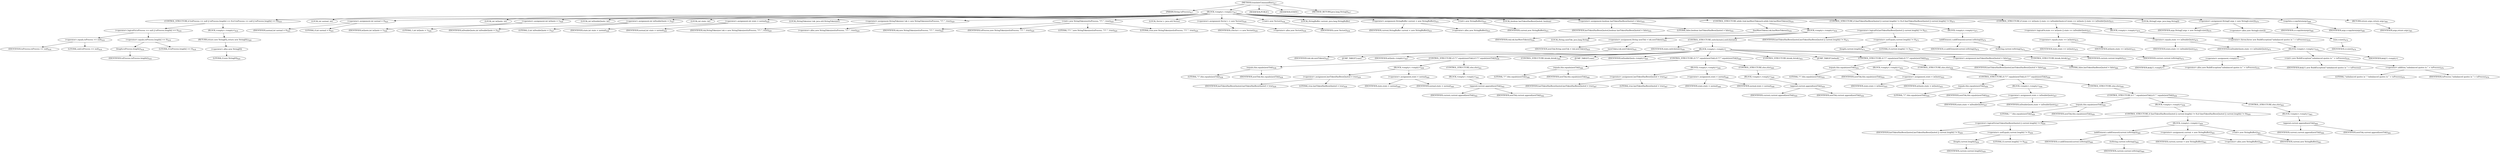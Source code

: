 digraph "translateCommandline" {  
"737" [label = <(METHOD,translateCommandline)<SUB>417</SUB>> ]
"738" [label = <(PARAM,String toProcess)<SUB>417</SUB>> ]
"739" [label = <(BLOCK,&lt;empty&gt;,&lt;empty&gt;)<SUB>417</SUB>> ]
"740" [label = <(CONTROL_STRUCTURE,if (toProcess == null || toProcess.length() == 0),if (toProcess == null || toProcess.length() == 0))<SUB>418</SUB>> ]
"741" [label = <(&lt;operator&gt;.logicalOr,toProcess == null || toProcess.length() == 0)<SUB>418</SUB>> ]
"742" [label = <(&lt;operator&gt;.equals,toProcess == null)<SUB>418</SUB>> ]
"743" [label = <(IDENTIFIER,toProcess,toProcess == null)<SUB>418</SUB>> ]
"744" [label = <(LITERAL,null,toProcess == null)<SUB>418</SUB>> ]
"745" [label = <(&lt;operator&gt;.equals,toProcess.length() == 0)<SUB>418</SUB>> ]
"746" [label = <(length,toProcess.length())<SUB>418</SUB>> ]
"747" [label = <(IDENTIFIER,toProcess,toProcess.length())<SUB>418</SUB>> ]
"748" [label = <(LITERAL,0,toProcess.length() == 0)<SUB>418</SUB>> ]
"749" [label = <(BLOCK,&lt;empty&gt;,&lt;empty&gt;)<SUB>418</SUB>> ]
"750" [label = <(RETURN,return new String[0];,return new String[0];)<SUB>420</SUB>> ]
"751" [label = <(&lt;operator&gt;.alloc,new String[0])> ]
"752" [label = <(LITERAL,0,new String[0])<SUB>420</SUB>> ]
"753" [label = <(LOCAL,int normal: int)> ]
"754" [label = <(&lt;operator&gt;.assignment,int normal = 0)<SUB>425</SUB>> ]
"755" [label = <(IDENTIFIER,normal,int normal = 0)<SUB>425</SUB>> ]
"756" [label = <(LITERAL,0,int normal = 0)<SUB>425</SUB>> ]
"757" [label = <(LOCAL,int inQuote: int)> ]
"758" [label = <(&lt;operator&gt;.assignment,int inQuote = 1)<SUB>426</SUB>> ]
"759" [label = <(IDENTIFIER,inQuote,int inQuote = 1)<SUB>426</SUB>> ]
"760" [label = <(LITERAL,1,int inQuote = 1)<SUB>426</SUB>> ]
"761" [label = <(LOCAL,int inDoubleQuote: int)> ]
"762" [label = <(&lt;operator&gt;.assignment,int inDoubleQuote = 2)<SUB>427</SUB>> ]
"763" [label = <(IDENTIFIER,inDoubleQuote,int inDoubleQuote = 2)<SUB>427</SUB>> ]
"764" [label = <(LITERAL,2,int inDoubleQuote = 2)<SUB>427</SUB>> ]
"765" [label = <(LOCAL,int state: int)> ]
"766" [label = <(&lt;operator&gt;.assignment,int state = normal)<SUB>428</SUB>> ]
"767" [label = <(IDENTIFIER,state,int state = normal)<SUB>428</SUB>> ]
"768" [label = <(IDENTIFIER,normal,int state = normal)<SUB>428</SUB>> ]
"59" [label = <(LOCAL,StringTokenizer tok: java.util.StringTokenizer)> ]
"769" [label = <(&lt;operator&gt;.assignment,StringTokenizer tok = new StringTokenizer(toProcess, &quot;\&quot;\' &quot;, true))<SUB>429</SUB>> ]
"770" [label = <(IDENTIFIER,tok,StringTokenizer tok = new StringTokenizer(toProcess, &quot;\&quot;\' &quot;, true))<SUB>429</SUB>> ]
"771" [label = <(&lt;operator&gt;.alloc,new StringTokenizer(toProcess, &quot;\&quot;\' &quot;, true))<SUB>429</SUB>> ]
"772" [label = <(&lt;init&gt;,new StringTokenizer(toProcess, &quot;\&quot;\' &quot;, true))<SUB>429</SUB>> ]
"58" [label = <(IDENTIFIER,tok,new StringTokenizer(toProcess, &quot;\&quot;\' &quot;, true))<SUB>429</SUB>> ]
"773" [label = <(IDENTIFIER,toProcess,new StringTokenizer(toProcess, &quot;\&quot;\' &quot;, true))<SUB>429</SUB>> ]
"774" [label = <(LITERAL,&quot;\&quot;\' &quot;,new StringTokenizer(toProcess, &quot;\&quot;\' &quot;, true))<SUB>429</SUB>> ]
"775" [label = <(LITERAL,true,new StringTokenizer(toProcess, &quot;\&quot;\' &quot;, true))<SUB>429</SUB>> ]
"61" [label = <(LOCAL,Vector v: java.util.Vector)> ]
"776" [label = <(&lt;operator&gt;.assignment,Vector v = new Vector())<SUB>430</SUB>> ]
"777" [label = <(IDENTIFIER,v,Vector v = new Vector())<SUB>430</SUB>> ]
"778" [label = <(&lt;operator&gt;.alloc,new Vector())<SUB>430</SUB>> ]
"779" [label = <(&lt;init&gt;,new Vector())<SUB>430</SUB>> ]
"60" [label = <(IDENTIFIER,v,new Vector())<SUB>430</SUB>> ]
"63" [label = <(LOCAL,StringBuffer current: java.lang.StringBuffer)> ]
"780" [label = <(&lt;operator&gt;.assignment,StringBuffer current = new StringBuffer())<SUB>431</SUB>> ]
"781" [label = <(IDENTIFIER,current,StringBuffer current = new StringBuffer())<SUB>431</SUB>> ]
"782" [label = <(&lt;operator&gt;.alloc,new StringBuffer())<SUB>431</SUB>> ]
"783" [label = <(&lt;init&gt;,new StringBuffer())<SUB>431</SUB>> ]
"62" [label = <(IDENTIFIER,current,new StringBuffer())<SUB>431</SUB>> ]
"784" [label = <(LOCAL,boolean lastTokenHasBeenQuoted: boolean)> ]
"785" [label = <(&lt;operator&gt;.assignment,boolean lastTokenHasBeenQuoted = false)<SUB>432</SUB>> ]
"786" [label = <(IDENTIFIER,lastTokenHasBeenQuoted,boolean lastTokenHasBeenQuoted = false)<SUB>432</SUB>> ]
"787" [label = <(LITERAL,false,boolean lastTokenHasBeenQuoted = false)<SUB>432</SUB>> ]
"788" [label = <(CONTROL_STRUCTURE,while (tok.hasMoreTokens()),while (tok.hasMoreTokens()))<SUB>434</SUB>> ]
"789" [label = <(hasMoreTokens,tok.hasMoreTokens())<SUB>434</SUB>> ]
"790" [label = <(IDENTIFIER,tok,tok.hasMoreTokens())<SUB>434</SUB>> ]
"791" [label = <(BLOCK,&lt;empty&gt;,&lt;empty&gt;)<SUB>434</SUB>> ]
"792" [label = <(LOCAL,String nextTok: java.lang.String)> ]
"793" [label = <(&lt;operator&gt;.assignment,String nextTok = tok.nextToken())<SUB>435</SUB>> ]
"794" [label = <(IDENTIFIER,nextTok,String nextTok = tok.nextToken())<SUB>435</SUB>> ]
"795" [label = <(nextToken,tok.nextToken())<SUB>435</SUB>> ]
"796" [label = <(IDENTIFIER,tok,tok.nextToken())<SUB>435</SUB>> ]
"797" [label = <(CONTROL_STRUCTURE,switch(state),switch(state))> ]
"798" [label = <(IDENTIFIER,state,switch(state))<SUB>436</SUB>> ]
"799" [label = <(BLOCK,&lt;empty&gt;,&lt;empty&gt;)> ]
"800" [label = <(JUMP_TARGET,case)> ]
"801" [label = <(IDENTIFIER,inQuote,&lt;empty&gt;)<SUB>437</SUB>> ]
"802" [label = <(CONTROL_STRUCTURE,if (&quot;\'&quot;.equals(nextTok)),if (&quot;\'&quot;.equals(nextTok)))<SUB>438</SUB>> ]
"803" [label = <(equals,this.equals(nextTok))<SUB>438</SUB>> ]
"804" [label = <(LITERAL,&quot;\'&quot;,this.equals(nextTok))<SUB>438</SUB>> ]
"805" [label = <(IDENTIFIER,nextTok,this.equals(nextTok))<SUB>438</SUB>> ]
"806" [label = <(BLOCK,&lt;empty&gt;,&lt;empty&gt;)<SUB>438</SUB>> ]
"807" [label = <(&lt;operator&gt;.assignment,lastTokenHasBeenQuoted = true)<SUB>439</SUB>> ]
"808" [label = <(IDENTIFIER,lastTokenHasBeenQuoted,lastTokenHasBeenQuoted = true)<SUB>439</SUB>> ]
"809" [label = <(LITERAL,true,lastTokenHasBeenQuoted = true)<SUB>439</SUB>> ]
"810" [label = <(&lt;operator&gt;.assignment,state = normal)<SUB>440</SUB>> ]
"811" [label = <(IDENTIFIER,state,state = normal)<SUB>440</SUB>> ]
"812" [label = <(IDENTIFIER,normal,state = normal)<SUB>440</SUB>> ]
"813" [label = <(CONTROL_STRUCTURE,else,else)<SUB>441</SUB>> ]
"814" [label = <(BLOCK,&lt;empty&gt;,&lt;empty&gt;)<SUB>441</SUB>> ]
"815" [label = <(append,current.append(nextTok))<SUB>442</SUB>> ]
"816" [label = <(IDENTIFIER,current,current.append(nextTok))<SUB>442</SUB>> ]
"817" [label = <(IDENTIFIER,nextTok,current.append(nextTok))<SUB>442</SUB>> ]
"818" [label = <(CONTROL_STRUCTURE,break;,break;)<SUB>444</SUB>> ]
"819" [label = <(JUMP_TARGET,case)> ]
"820" [label = <(IDENTIFIER,inDoubleQuote,&lt;empty&gt;)<SUB>445</SUB>> ]
"821" [label = <(CONTROL_STRUCTURE,if (&quot;\&quot;&quot;.equals(nextTok)),if (&quot;\&quot;&quot;.equals(nextTok)))<SUB>446</SUB>> ]
"822" [label = <(equals,this.equals(nextTok))<SUB>446</SUB>> ]
"823" [label = <(LITERAL,&quot;\&quot;&quot;,this.equals(nextTok))<SUB>446</SUB>> ]
"824" [label = <(IDENTIFIER,nextTok,this.equals(nextTok))<SUB>446</SUB>> ]
"825" [label = <(BLOCK,&lt;empty&gt;,&lt;empty&gt;)<SUB>446</SUB>> ]
"826" [label = <(&lt;operator&gt;.assignment,lastTokenHasBeenQuoted = true)<SUB>447</SUB>> ]
"827" [label = <(IDENTIFIER,lastTokenHasBeenQuoted,lastTokenHasBeenQuoted = true)<SUB>447</SUB>> ]
"828" [label = <(LITERAL,true,lastTokenHasBeenQuoted = true)<SUB>447</SUB>> ]
"829" [label = <(&lt;operator&gt;.assignment,state = normal)<SUB>448</SUB>> ]
"830" [label = <(IDENTIFIER,state,state = normal)<SUB>448</SUB>> ]
"831" [label = <(IDENTIFIER,normal,state = normal)<SUB>448</SUB>> ]
"832" [label = <(CONTROL_STRUCTURE,else,else)<SUB>449</SUB>> ]
"833" [label = <(BLOCK,&lt;empty&gt;,&lt;empty&gt;)<SUB>449</SUB>> ]
"834" [label = <(append,current.append(nextTok))<SUB>450</SUB>> ]
"835" [label = <(IDENTIFIER,current,current.append(nextTok))<SUB>450</SUB>> ]
"836" [label = <(IDENTIFIER,nextTok,current.append(nextTok))<SUB>450</SUB>> ]
"837" [label = <(CONTROL_STRUCTURE,break;,break;)<SUB>452</SUB>> ]
"838" [label = <(JUMP_TARGET,default)> ]
"839" [label = <(CONTROL_STRUCTURE,if (&quot;\'&quot;.equals(nextTok)),if (&quot;\'&quot;.equals(nextTok)))<SUB>454</SUB>> ]
"840" [label = <(equals,this.equals(nextTok))<SUB>454</SUB>> ]
"841" [label = <(LITERAL,&quot;\'&quot;,this.equals(nextTok))<SUB>454</SUB>> ]
"842" [label = <(IDENTIFIER,nextTok,this.equals(nextTok))<SUB>454</SUB>> ]
"843" [label = <(BLOCK,&lt;empty&gt;,&lt;empty&gt;)<SUB>454</SUB>> ]
"844" [label = <(&lt;operator&gt;.assignment,state = inQuote)<SUB>455</SUB>> ]
"845" [label = <(IDENTIFIER,state,state = inQuote)<SUB>455</SUB>> ]
"846" [label = <(IDENTIFIER,inQuote,state = inQuote)<SUB>455</SUB>> ]
"847" [label = <(CONTROL_STRUCTURE,else,else)<SUB>456</SUB>> ]
"848" [label = <(CONTROL_STRUCTURE,if (&quot;\&quot;&quot;.equals(nextTok)),if (&quot;\&quot;&quot;.equals(nextTok)))<SUB>456</SUB>> ]
"849" [label = <(equals,this.equals(nextTok))<SUB>456</SUB>> ]
"850" [label = <(LITERAL,&quot;\&quot;&quot;,this.equals(nextTok))<SUB>456</SUB>> ]
"851" [label = <(IDENTIFIER,nextTok,this.equals(nextTok))<SUB>456</SUB>> ]
"852" [label = <(BLOCK,&lt;empty&gt;,&lt;empty&gt;)<SUB>456</SUB>> ]
"853" [label = <(&lt;operator&gt;.assignment,state = inDoubleQuote)<SUB>457</SUB>> ]
"854" [label = <(IDENTIFIER,state,state = inDoubleQuote)<SUB>457</SUB>> ]
"855" [label = <(IDENTIFIER,inDoubleQuote,state = inDoubleQuote)<SUB>457</SUB>> ]
"856" [label = <(CONTROL_STRUCTURE,else,else)<SUB>458</SUB>> ]
"857" [label = <(CONTROL_STRUCTURE,if (&quot; &quot;.equals(nextTok)),if (&quot; &quot;.equals(nextTok)))<SUB>458</SUB>> ]
"858" [label = <(equals,this.equals(nextTok))<SUB>458</SUB>> ]
"859" [label = <(LITERAL,&quot; &quot;,this.equals(nextTok))<SUB>458</SUB>> ]
"860" [label = <(IDENTIFIER,nextTok,this.equals(nextTok))<SUB>458</SUB>> ]
"861" [label = <(BLOCK,&lt;empty&gt;,&lt;empty&gt;)<SUB>458</SUB>> ]
"862" [label = <(CONTROL_STRUCTURE,if (lastTokenHasBeenQuoted || current.length() != 0),if (lastTokenHasBeenQuoted || current.length() != 0))<SUB>459</SUB>> ]
"863" [label = <(&lt;operator&gt;.logicalOr,lastTokenHasBeenQuoted || current.length() != 0)<SUB>459</SUB>> ]
"864" [label = <(IDENTIFIER,lastTokenHasBeenQuoted,lastTokenHasBeenQuoted || current.length() != 0)<SUB>459</SUB>> ]
"865" [label = <(&lt;operator&gt;.notEquals,current.length() != 0)<SUB>459</SUB>> ]
"866" [label = <(length,current.length())<SUB>459</SUB>> ]
"867" [label = <(IDENTIFIER,current,current.length())<SUB>459</SUB>> ]
"868" [label = <(LITERAL,0,current.length() != 0)<SUB>459</SUB>> ]
"869" [label = <(BLOCK,&lt;empty&gt;,&lt;empty&gt;)<SUB>459</SUB>> ]
"870" [label = <(addElement,v.addElement(current.toString()))<SUB>460</SUB>> ]
"871" [label = <(IDENTIFIER,v,v.addElement(current.toString()))<SUB>460</SUB>> ]
"872" [label = <(toString,current.toString())<SUB>460</SUB>> ]
"873" [label = <(IDENTIFIER,current,current.toString())<SUB>460</SUB>> ]
"874" [label = <(&lt;operator&gt;.assignment,current = new StringBuffer())<SUB>461</SUB>> ]
"875" [label = <(IDENTIFIER,current,current = new StringBuffer())<SUB>461</SUB>> ]
"876" [label = <(&lt;operator&gt;.alloc,new StringBuffer())<SUB>461</SUB>> ]
"877" [label = <(&lt;init&gt;,new StringBuffer())<SUB>461</SUB>> ]
"64" [label = <(IDENTIFIER,current,new StringBuffer())<SUB>461</SUB>> ]
"878" [label = <(CONTROL_STRUCTURE,else,else)<SUB>463</SUB>> ]
"879" [label = <(BLOCK,&lt;empty&gt;,&lt;empty&gt;)<SUB>463</SUB>> ]
"880" [label = <(append,current.append(nextTok))<SUB>464</SUB>> ]
"881" [label = <(IDENTIFIER,current,current.append(nextTok))<SUB>464</SUB>> ]
"882" [label = <(IDENTIFIER,nextTok,current.append(nextTok))<SUB>464</SUB>> ]
"883" [label = <(&lt;operator&gt;.assignment,lastTokenHasBeenQuoted = false)<SUB>466</SUB>> ]
"884" [label = <(IDENTIFIER,lastTokenHasBeenQuoted,lastTokenHasBeenQuoted = false)<SUB>466</SUB>> ]
"885" [label = <(LITERAL,false,lastTokenHasBeenQuoted = false)<SUB>466</SUB>> ]
"886" [label = <(CONTROL_STRUCTURE,break;,break;)<SUB>467</SUB>> ]
"887" [label = <(CONTROL_STRUCTURE,if (lastTokenHasBeenQuoted || current.length() != 0),if (lastTokenHasBeenQuoted || current.length() != 0))<SUB>471</SUB>> ]
"888" [label = <(&lt;operator&gt;.logicalOr,lastTokenHasBeenQuoted || current.length() != 0)<SUB>471</SUB>> ]
"889" [label = <(IDENTIFIER,lastTokenHasBeenQuoted,lastTokenHasBeenQuoted || current.length() != 0)<SUB>471</SUB>> ]
"890" [label = <(&lt;operator&gt;.notEquals,current.length() != 0)<SUB>471</SUB>> ]
"891" [label = <(length,current.length())<SUB>471</SUB>> ]
"892" [label = <(IDENTIFIER,current,current.length())<SUB>471</SUB>> ]
"893" [label = <(LITERAL,0,current.length() != 0)<SUB>471</SUB>> ]
"894" [label = <(BLOCK,&lt;empty&gt;,&lt;empty&gt;)<SUB>471</SUB>> ]
"895" [label = <(addElement,v.addElement(current.toString()))<SUB>472</SUB>> ]
"896" [label = <(IDENTIFIER,v,v.addElement(current.toString()))<SUB>472</SUB>> ]
"897" [label = <(toString,current.toString())<SUB>472</SUB>> ]
"898" [label = <(IDENTIFIER,current,current.toString())<SUB>472</SUB>> ]
"899" [label = <(CONTROL_STRUCTURE,if (state == inQuote || state == inDoubleQuote),if (state == inQuote || state == inDoubleQuote))<SUB>475</SUB>> ]
"900" [label = <(&lt;operator&gt;.logicalOr,state == inQuote || state == inDoubleQuote)<SUB>475</SUB>> ]
"901" [label = <(&lt;operator&gt;.equals,state == inQuote)<SUB>475</SUB>> ]
"902" [label = <(IDENTIFIER,state,state == inQuote)<SUB>475</SUB>> ]
"903" [label = <(IDENTIFIER,inQuote,state == inQuote)<SUB>475</SUB>> ]
"904" [label = <(&lt;operator&gt;.equals,state == inDoubleQuote)<SUB>475</SUB>> ]
"905" [label = <(IDENTIFIER,state,state == inDoubleQuote)<SUB>475</SUB>> ]
"906" [label = <(IDENTIFIER,inDoubleQuote,state == inDoubleQuote)<SUB>475</SUB>> ]
"907" [label = <(BLOCK,&lt;empty&gt;,&lt;empty&gt;)<SUB>475</SUB>> ]
"908" [label = <(&lt;operator&gt;.throw,throw new BuildException(&quot;unbalanced quotes in &quot; + toProcess);)<SUB>476</SUB>> ]
"909" [label = <(BLOCK,&lt;empty&gt;,&lt;empty&gt;)<SUB>476</SUB>> ]
"910" [label = <(&lt;operator&gt;.assignment,&lt;empty&gt;)> ]
"911" [label = <(IDENTIFIER,$obj11,&lt;empty&gt;)> ]
"912" [label = <(&lt;operator&gt;.alloc,new BuildException(&quot;unbalanced quotes in &quot; + toProcess))<SUB>476</SUB>> ]
"913" [label = <(&lt;init&gt;,new BuildException(&quot;unbalanced quotes in &quot; + toProcess))<SUB>476</SUB>> ]
"914" [label = <(IDENTIFIER,$obj11,new BuildException(&quot;unbalanced quotes in &quot; + toProcess))> ]
"915" [label = <(&lt;operator&gt;.addition,&quot;unbalanced quotes in &quot; + toProcess)<SUB>476</SUB>> ]
"916" [label = <(LITERAL,&quot;unbalanced quotes in &quot;,&quot;unbalanced quotes in &quot; + toProcess)<SUB>476</SUB>> ]
"917" [label = <(IDENTIFIER,toProcess,&quot;unbalanced quotes in &quot; + toProcess)<SUB>476</SUB>> ]
"918" [label = <(IDENTIFIER,$obj11,&lt;empty&gt;)> ]
"919" [label = <(LOCAL,String[] args: java.lang.String[])> ]
"920" [label = <(&lt;operator&gt;.assignment,String[] args = new String[v.size()])<SUB>479</SUB>> ]
"921" [label = <(IDENTIFIER,args,String[] args = new String[v.size()])<SUB>479</SUB>> ]
"922" [label = <(&lt;operator&gt;.alloc,new String[v.size()])> ]
"923" [label = <(size,v.size())<SUB>479</SUB>> ]
"924" [label = <(IDENTIFIER,v,v.size())<SUB>479</SUB>> ]
"925" [label = <(copyInto,v.copyInto(args))<SUB>480</SUB>> ]
"926" [label = <(IDENTIFIER,v,v.copyInto(args))<SUB>480</SUB>> ]
"927" [label = <(IDENTIFIER,args,v.copyInto(args))<SUB>480</SUB>> ]
"928" [label = <(RETURN,return args;,return args;)<SUB>481</SUB>> ]
"929" [label = <(IDENTIFIER,args,return args;)<SUB>481</SUB>> ]
"930" [label = <(MODIFIER,PUBLIC)> ]
"931" [label = <(MODIFIER,STATIC)> ]
"932" [label = <(METHOD_RETURN,java.lang.String[])<SUB>417</SUB>> ]
  "737" -> "738" 
  "737" -> "739" 
  "737" -> "930" 
  "737" -> "931" 
  "737" -> "932" 
  "739" -> "740" 
  "739" -> "753" 
  "739" -> "754" 
  "739" -> "757" 
  "739" -> "758" 
  "739" -> "761" 
  "739" -> "762" 
  "739" -> "765" 
  "739" -> "766" 
  "739" -> "59" 
  "739" -> "769" 
  "739" -> "772" 
  "739" -> "61" 
  "739" -> "776" 
  "739" -> "779" 
  "739" -> "63" 
  "739" -> "780" 
  "739" -> "783" 
  "739" -> "784" 
  "739" -> "785" 
  "739" -> "788" 
  "739" -> "887" 
  "739" -> "899" 
  "739" -> "919" 
  "739" -> "920" 
  "739" -> "925" 
  "739" -> "928" 
  "740" -> "741" 
  "740" -> "749" 
  "741" -> "742" 
  "741" -> "745" 
  "742" -> "743" 
  "742" -> "744" 
  "745" -> "746" 
  "745" -> "748" 
  "746" -> "747" 
  "749" -> "750" 
  "750" -> "751" 
  "751" -> "752" 
  "754" -> "755" 
  "754" -> "756" 
  "758" -> "759" 
  "758" -> "760" 
  "762" -> "763" 
  "762" -> "764" 
  "766" -> "767" 
  "766" -> "768" 
  "769" -> "770" 
  "769" -> "771" 
  "772" -> "58" 
  "772" -> "773" 
  "772" -> "774" 
  "772" -> "775" 
  "776" -> "777" 
  "776" -> "778" 
  "779" -> "60" 
  "780" -> "781" 
  "780" -> "782" 
  "783" -> "62" 
  "785" -> "786" 
  "785" -> "787" 
  "788" -> "789" 
  "788" -> "791" 
  "789" -> "790" 
  "791" -> "792" 
  "791" -> "793" 
  "791" -> "797" 
  "793" -> "794" 
  "793" -> "795" 
  "795" -> "796" 
  "797" -> "798" 
  "797" -> "799" 
  "799" -> "800" 
  "799" -> "801" 
  "799" -> "802" 
  "799" -> "818" 
  "799" -> "819" 
  "799" -> "820" 
  "799" -> "821" 
  "799" -> "837" 
  "799" -> "838" 
  "799" -> "839" 
  "799" -> "883" 
  "799" -> "886" 
  "802" -> "803" 
  "802" -> "806" 
  "802" -> "813" 
  "803" -> "804" 
  "803" -> "805" 
  "806" -> "807" 
  "806" -> "810" 
  "807" -> "808" 
  "807" -> "809" 
  "810" -> "811" 
  "810" -> "812" 
  "813" -> "814" 
  "814" -> "815" 
  "815" -> "816" 
  "815" -> "817" 
  "821" -> "822" 
  "821" -> "825" 
  "821" -> "832" 
  "822" -> "823" 
  "822" -> "824" 
  "825" -> "826" 
  "825" -> "829" 
  "826" -> "827" 
  "826" -> "828" 
  "829" -> "830" 
  "829" -> "831" 
  "832" -> "833" 
  "833" -> "834" 
  "834" -> "835" 
  "834" -> "836" 
  "839" -> "840" 
  "839" -> "843" 
  "839" -> "847" 
  "840" -> "841" 
  "840" -> "842" 
  "843" -> "844" 
  "844" -> "845" 
  "844" -> "846" 
  "847" -> "848" 
  "848" -> "849" 
  "848" -> "852" 
  "848" -> "856" 
  "849" -> "850" 
  "849" -> "851" 
  "852" -> "853" 
  "853" -> "854" 
  "853" -> "855" 
  "856" -> "857" 
  "857" -> "858" 
  "857" -> "861" 
  "857" -> "878" 
  "858" -> "859" 
  "858" -> "860" 
  "861" -> "862" 
  "862" -> "863" 
  "862" -> "869" 
  "863" -> "864" 
  "863" -> "865" 
  "865" -> "866" 
  "865" -> "868" 
  "866" -> "867" 
  "869" -> "870" 
  "869" -> "874" 
  "869" -> "877" 
  "870" -> "871" 
  "870" -> "872" 
  "872" -> "873" 
  "874" -> "875" 
  "874" -> "876" 
  "877" -> "64" 
  "878" -> "879" 
  "879" -> "880" 
  "880" -> "881" 
  "880" -> "882" 
  "883" -> "884" 
  "883" -> "885" 
  "887" -> "888" 
  "887" -> "894" 
  "888" -> "889" 
  "888" -> "890" 
  "890" -> "891" 
  "890" -> "893" 
  "891" -> "892" 
  "894" -> "895" 
  "895" -> "896" 
  "895" -> "897" 
  "897" -> "898" 
  "899" -> "900" 
  "899" -> "907" 
  "900" -> "901" 
  "900" -> "904" 
  "901" -> "902" 
  "901" -> "903" 
  "904" -> "905" 
  "904" -> "906" 
  "907" -> "908" 
  "908" -> "909" 
  "909" -> "910" 
  "909" -> "913" 
  "909" -> "918" 
  "910" -> "911" 
  "910" -> "912" 
  "913" -> "914" 
  "913" -> "915" 
  "915" -> "916" 
  "915" -> "917" 
  "920" -> "921" 
  "920" -> "922" 
  "922" -> "923" 
  "923" -> "924" 
  "925" -> "926" 
  "925" -> "927" 
  "928" -> "929" 
}
